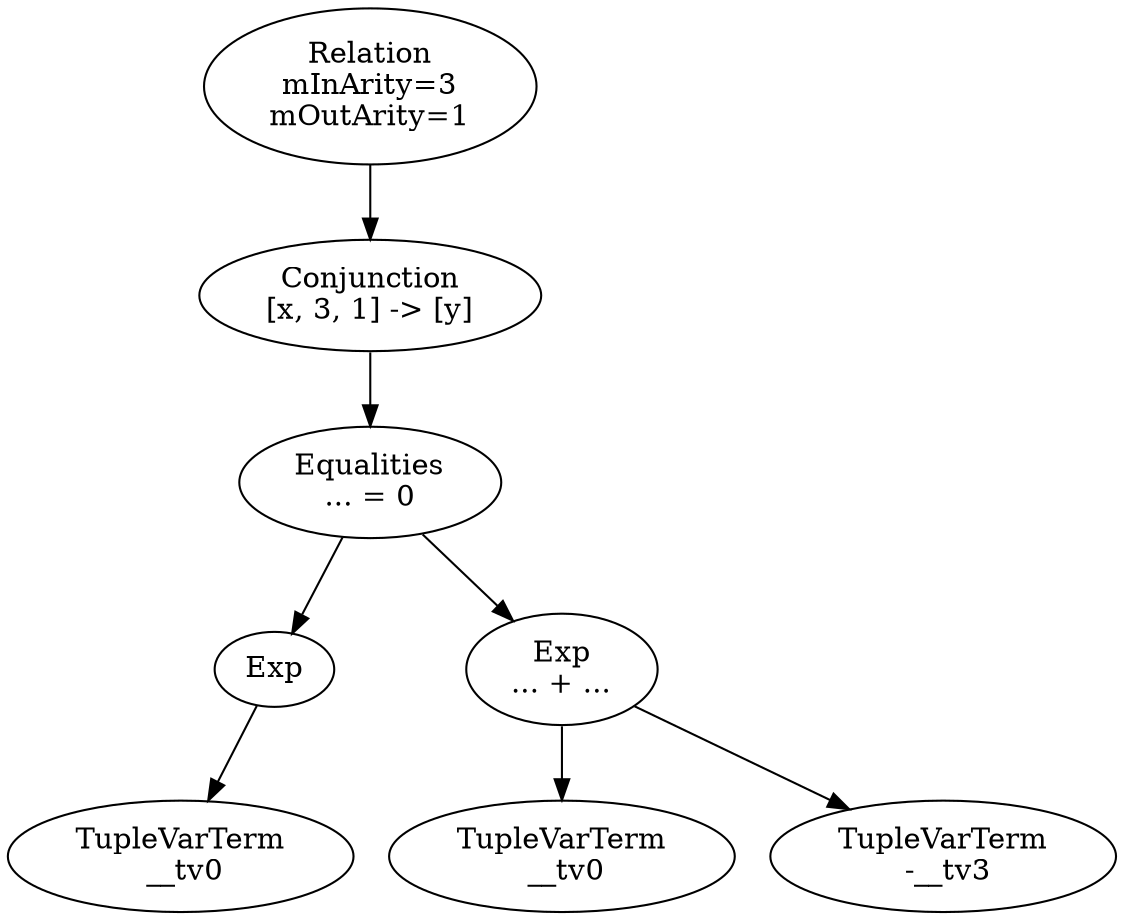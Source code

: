 digraph SparseConstraints {
0 [label = "Relation\nmInArity=3\nmOutArity=1"];
0 -> 1;
1 [label = "Conjunction\n[x, 3, 1] -> [y]"];
1->2;
2 [label = "Equalities\n... = 0"];
2 -> 3;
3 [label = "Exp\n"];
3 -> 4;
4 [label = "TupleVarTerm\n __tv0"];
2 -> 5;
5 [label = "Exp\n... + ..."];
5 -> 6;
6 [label = "TupleVarTerm\n __tv0"];
5 -> 7;
7 [label = "TupleVarTerm\n -__tv3"];
}
